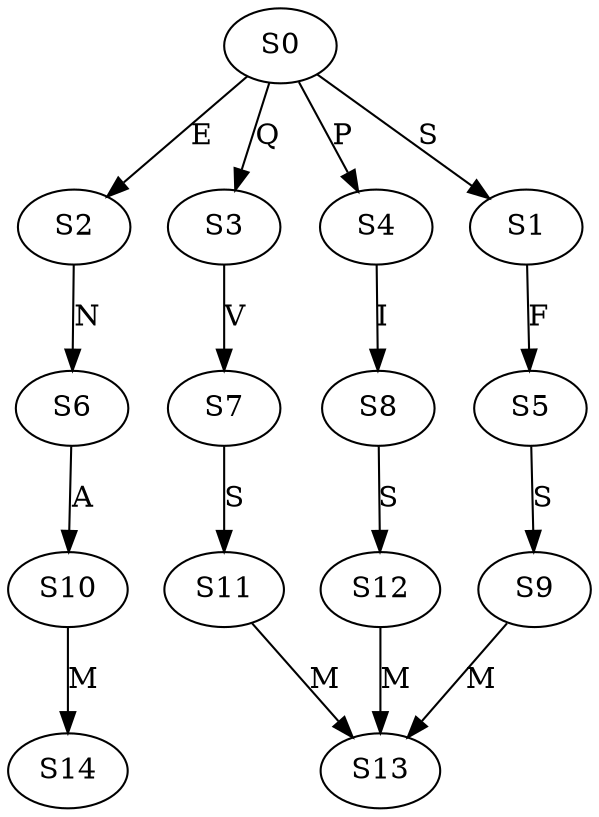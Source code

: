 strict digraph  {
	S0 -> S1 [ label = S ];
	S0 -> S2 [ label = E ];
	S0 -> S3 [ label = Q ];
	S0 -> S4 [ label = P ];
	S1 -> S5 [ label = F ];
	S2 -> S6 [ label = N ];
	S3 -> S7 [ label = V ];
	S4 -> S8 [ label = I ];
	S5 -> S9 [ label = S ];
	S6 -> S10 [ label = A ];
	S7 -> S11 [ label = S ];
	S8 -> S12 [ label = S ];
	S9 -> S13 [ label = M ];
	S10 -> S14 [ label = M ];
	S11 -> S13 [ label = M ];
	S12 -> S13 [ label = M ];
}
